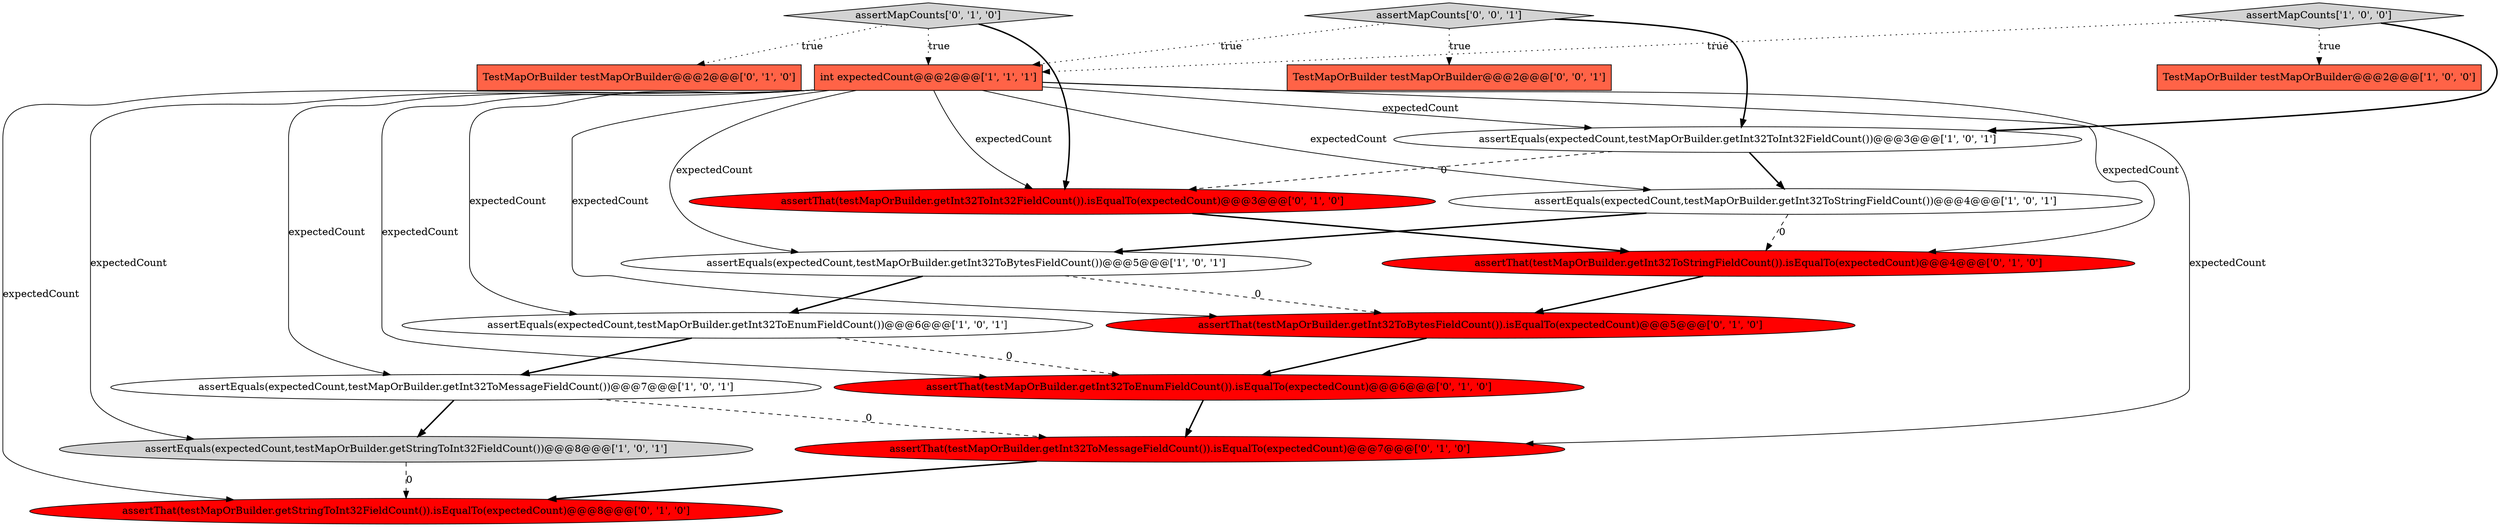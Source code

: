 digraph {
13 [style = filled, label = "assertThat(testMapOrBuilder.getInt32ToStringFieldCount()).isEqualTo(expectedCount)@@@4@@@['0', '1', '0']", fillcolor = red, shape = ellipse image = "AAA1AAABBB2BBB"];
5 [style = filled, label = "assertEquals(expectedCount,testMapOrBuilder.getInt32ToEnumFieldCount())@@@6@@@['1', '0', '1']", fillcolor = white, shape = ellipse image = "AAA0AAABBB1BBB"];
11 [style = filled, label = "assertThat(testMapOrBuilder.getInt32ToInt32FieldCount()).isEqualTo(expectedCount)@@@3@@@['0', '1', '0']", fillcolor = red, shape = ellipse image = "AAA1AAABBB2BBB"];
15 [style = filled, label = "assertThat(testMapOrBuilder.getStringToInt32FieldCount()).isEqualTo(expectedCount)@@@8@@@['0', '1', '0']", fillcolor = red, shape = ellipse image = "AAA1AAABBB2BBB"];
2 [style = filled, label = "TestMapOrBuilder testMapOrBuilder@@@2@@@['1', '0', '0']", fillcolor = tomato, shape = box image = "AAA0AAABBB1BBB"];
17 [style = filled, label = "TestMapOrBuilder testMapOrBuilder@@@2@@@['0', '0', '1']", fillcolor = tomato, shape = box image = "AAA0AAABBB3BBB"];
1 [style = filled, label = "assertEquals(expectedCount,testMapOrBuilder.getInt32ToMessageFieldCount())@@@7@@@['1', '0', '1']", fillcolor = white, shape = ellipse image = "AAA0AAABBB1BBB"];
12 [style = filled, label = "assertThat(testMapOrBuilder.getInt32ToBytesFieldCount()).isEqualTo(expectedCount)@@@5@@@['0', '1', '0']", fillcolor = red, shape = ellipse image = "AAA1AAABBB2BBB"];
7 [style = filled, label = "assertEquals(expectedCount,testMapOrBuilder.getStringToInt32FieldCount())@@@8@@@['1', '0', '1']", fillcolor = lightgray, shape = ellipse image = "AAA0AAABBB1BBB"];
14 [style = filled, label = "assertMapCounts['0', '1', '0']", fillcolor = lightgray, shape = diamond image = "AAA0AAABBB2BBB"];
6 [style = filled, label = "assertEquals(expectedCount,testMapOrBuilder.getInt32ToStringFieldCount())@@@4@@@['1', '0', '1']", fillcolor = white, shape = ellipse image = "AAA0AAABBB1BBB"];
8 [style = filled, label = "assertEquals(expectedCount,testMapOrBuilder.getInt32ToBytesFieldCount())@@@5@@@['1', '0', '1']", fillcolor = white, shape = ellipse image = "AAA0AAABBB1BBB"];
9 [style = filled, label = "TestMapOrBuilder testMapOrBuilder@@@2@@@['0', '1', '0']", fillcolor = tomato, shape = box image = "AAA0AAABBB2BBB"];
16 [style = filled, label = "assertThat(testMapOrBuilder.getInt32ToEnumFieldCount()).isEqualTo(expectedCount)@@@6@@@['0', '1', '0']", fillcolor = red, shape = ellipse image = "AAA1AAABBB2BBB"];
3 [style = filled, label = "assertEquals(expectedCount,testMapOrBuilder.getInt32ToInt32FieldCount())@@@3@@@['1', '0', '1']", fillcolor = white, shape = ellipse image = "AAA0AAABBB1BBB"];
10 [style = filled, label = "assertThat(testMapOrBuilder.getInt32ToMessageFieldCount()).isEqualTo(expectedCount)@@@7@@@['0', '1', '0']", fillcolor = red, shape = ellipse image = "AAA1AAABBB2BBB"];
4 [style = filled, label = "int expectedCount@@@2@@@['1', '1', '1']", fillcolor = tomato, shape = box image = "AAA0AAABBB1BBB"];
18 [style = filled, label = "assertMapCounts['0', '0', '1']", fillcolor = lightgray, shape = diamond image = "AAA0AAABBB3BBB"];
0 [style = filled, label = "assertMapCounts['1', '0', '0']", fillcolor = lightgray, shape = diamond image = "AAA0AAABBB1BBB"];
0->3 [style = bold, label=""];
4->3 [style = solid, label="expectedCount"];
18->3 [style = bold, label=""];
10->15 [style = bold, label=""];
4->10 [style = solid, label="expectedCount"];
16->10 [style = bold, label=""];
4->7 [style = solid, label="expectedCount"];
4->15 [style = solid, label="expectedCount"];
0->4 [style = dotted, label="true"];
4->8 [style = solid, label="expectedCount"];
4->13 [style = solid, label="expectedCount"];
3->6 [style = bold, label=""];
8->12 [style = dashed, label="0"];
12->16 [style = bold, label=""];
1->10 [style = dashed, label="0"];
4->5 [style = solid, label="expectedCount"];
4->16 [style = solid, label="expectedCount"];
1->7 [style = bold, label=""];
5->16 [style = dashed, label="0"];
4->6 [style = solid, label="expectedCount"];
5->1 [style = bold, label=""];
13->12 [style = bold, label=""];
6->13 [style = dashed, label="0"];
8->5 [style = bold, label=""];
11->13 [style = bold, label=""];
6->8 [style = bold, label=""];
7->15 [style = dashed, label="0"];
4->11 [style = solid, label="expectedCount"];
4->12 [style = solid, label="expectedCount"];
4->1 [style = solid, label="expectedCount"];
14->9 [style = dotted, label="true"];
18->4 [style = dotted, label="true"];
0->2 [style = dotted, label="true"];
18->17 [style = dotted, label="true"];
14->4 [style = dotted, label="true"];
14->11 [style = bold, label=""];
3->11 [style = dashed, label="0"];
}
